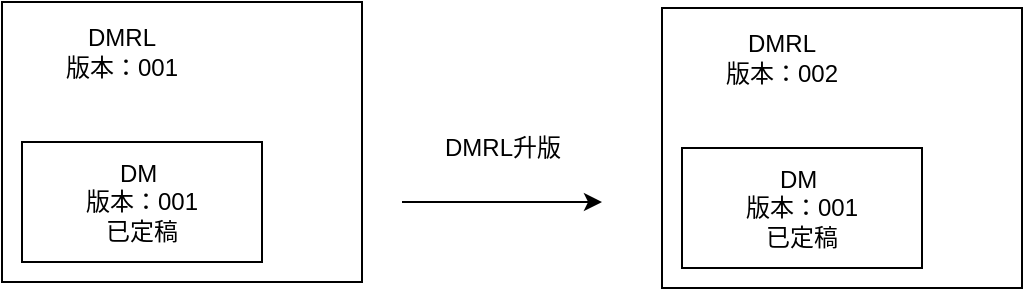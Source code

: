 <mxfile version="26.1.2">
  <diagram name="第 1 页" id="3vhOLQLNE8I7fv4MBt1G">
    <mxGraphModel dx="910" dy="459" grid="1" gridSize="10" guides="1" tooltips="1" connect="1" arrows="1" fold="1" page="1" pageScale="1" pageWidth="827" pageHeight="1169" math="0" shadow="0">
      <root>
        <mxCell id="0" />
        <mxCell id="1" parent="0" />
        <mxCell id="RUPy-7fyj6zI6rWzjdou-1" value="" style="rounded=0;whiteSpace=wrap;html=1;" vertex="1" parent="1">
          <mxGeometry x="70" y="110" width="180" height="140" as="geometry" />
        </mxCell>
        <mxCell id="RUPy-7fyj6zI6rWzjdou-2" value="DMRL&lt;br&gt;版本：001" style="text;html=1;align=center;verticalAlign=middle;whiteSpace=wrap;rounded=0;" vertex="1" parent="1">
          <mxGeometry x="100" y="120" width="60" height="30" as="geometry" />
        </mxCell>
        <mxCell id="RUPy-7fyj6zI6rWzjdou-3" value="DM&amp;nbsp;&lt;div&gt;版本：001&lt;/div&gt;&lt;div&gt;已定稿&lt;/div&gt;" style="rounded=0;whiteSpace=wrap;html=1;" vertex="1" parent="1">
          <mxGeometry x="80" y="180" width="120" height="60" as="geometry" />
        </mxCell>
        <mxCell id="RUPy-7fyj6zI6rWzjdou-4" value="" style="endArrow=classic;html=1;rounded=0;" edge="1" parent="1">
          <mxGeometry width="50" height="50" relative="1" as="geometry">
            <mxPoint x="270" y="210" as="sourcePoint" />
            <mxPoint x="370" y="210" as="targetPoint" />
          </mxGeometry>
        </mxCell>
        <mxCell id="RUPy-7fyj6zI6rWzjdou-5" value="DMRL升版" style="text;html=1;align=center;verticalAlign=middle;resizable=0;points=[];autosize=1;strokeColor=none;fillColor=none;" vertex="1" parent="1">
          <mxGeometry x="280" y="168" width="80" height="30" as="geometry" />
        </mxCell>
        <mxCell id="RUPy-7fyj6zI6rWzjdou-6" value="" style="rounded=0;whiteSpace=wrap;html=1;" vertex="1" parent="1">
          <mxGeometry x="400" y="113" width="180" height="140" as="geometry" />
        </mxCell>
        <mxCell id="RUPy-7fyj6zI6rWzjdou-7" value="DMRL&lt;br&gt;版本：002" style="text;html=1;align=center;verticalAlign=middle;whiteSpace=wrap;rounded=0;" vertex="1" parent="1">
          <mxGeometry x="430" y="123" width="60" height="30" as="geometry" />
        </mxCell>
        <mxCell id="RUPy-7fyj6zI6rWzjdou-8" value="DM&amp;nbsp;&lt;div&gt;版本：001&lt;/div&gt;&lt;div&gt;已定稿&lt;/div&gt;" style="rounded=0;whiteSpace=wrap;html=1;" vertex="1" parent="1">
          <mxGeometry x="410" y="183" width="120" height="60" as="geometry" />
        </mxCell>
      </root>
    </mxGraphModel>
  </diagram>
</mxfile>
